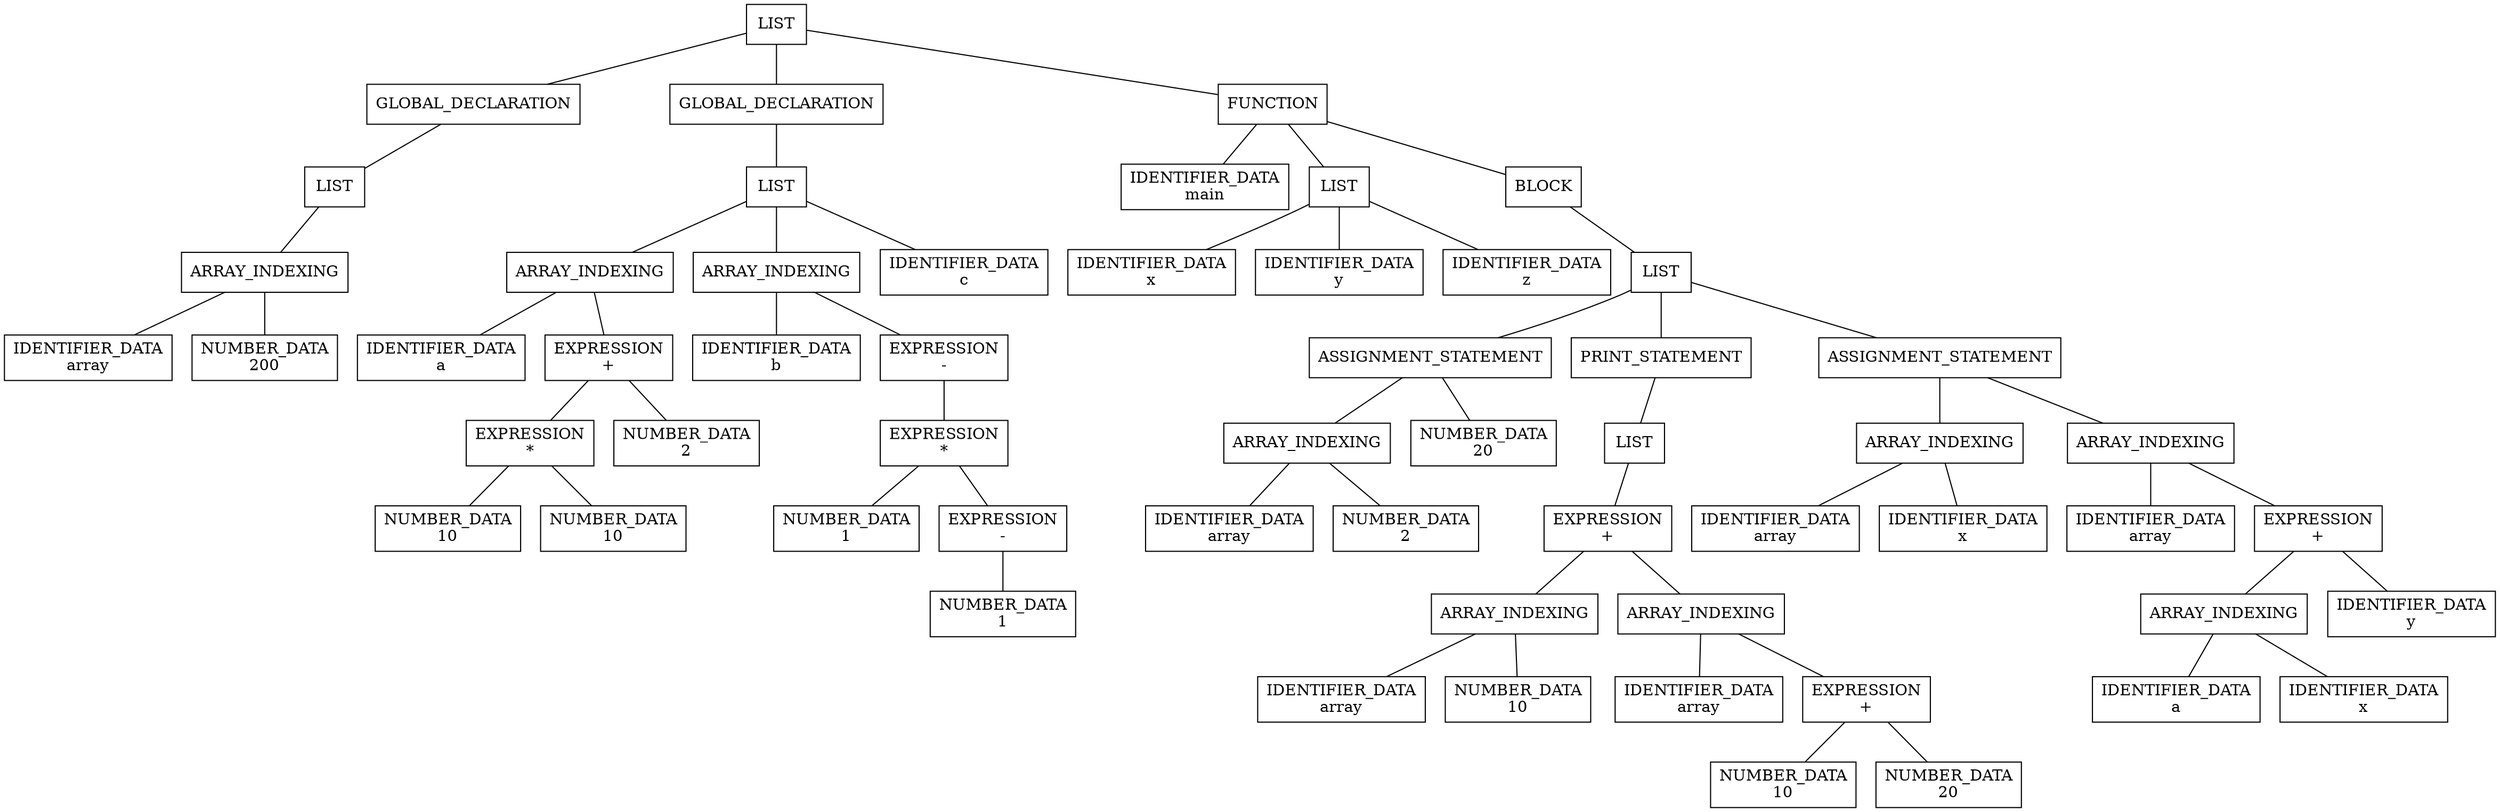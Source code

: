 graph "" {
	graph [bb="0,0,1982.2,724"];
	node [label="\N",
		shape=box
	];
	node0x5b11f35b3500	[height=0.5,
		label=LIST,
		pos="616.12,706",
		width=0.75];
	node0x5b11f35b34b0	[height=0.5,
		label=GLOBAL_DECLARATION,
		pos="372.12,634",
		width=2.3889];
	node0x5b11f35b3500 -- node0x5b11f35b34b0	[pos="589.08,697.24 551.61,686.49 482.86,666.77 432.77,652.4"];
	node0x5b11f35b3c20	[height=0.5,
		label=GLOBAL_DECLARATION,
		pos="616.12,634",
		width=2.3889];
	node0x5b11f35b3500 -- node0x5b11f35b3c20	[pos="616.12,687.7 616.12,676.85 616.12,662.92 616.12,652.1"];
	node0x5b11f35b49b0	[height=0.5,
		label=FUNCTION,
		pos="1013.1,634",
		width=1.1701];
	node0x5b11f35b3500 -- node0x5b11f35b49b0	[pos="643.41,700.19 711.38,688.2 888.65,656.95 970.53,642.51"];
	node0x5b11f35b3460	[height=0.5,
		label=LIST,
		pos="263.12,559.5",
		width=0.75];
	node0x5b11f35b34b0 -- node0x5b11f35b3460	[pos="346.02,615.63 328.89,604.24 306.56,589.39 289.4,577.98"];
	node0x5b11f35b3410	[height=0.5,
		label=ARRAY_INDEXING,
		pos="208.12,482.5",
		width=1.8785];
	node0x5b11f35b3460 -- node0x5b11f35b3410	[pos="250.37,541.1 241.48,528.99 229.68,512.9 220.81,500.8"];
	node0x5b11f35b3350	[height=0.56944,
		label="IDENTIFIER_DATA\narray",
		pos="66.125,405.5",
		width=1.8368];
	node0x5b11f35b3410 -- node0x5b11f35b3350	[pos="175.19,464.1 153.89,452.85 126.1,438.18 103.9,426.45"];
	node0x5b11f35b33c0	[height=0.56944,
		label="NUMBER_DATA\n200",
		pos="208.12,405.5",
		width=1.6181];
	node0x5b11f35b3410 -- node0x5b11f35b33c0	[pos="208.12,464.1 208.12,452.85 208.12,438.18 208.12,426.45"];
	node0x5b11f35b3840	[height=0.5,
		label=LIST,
		pos="616.12,559.5",
		width=0.75];
	node0x5b11f35b3c20 -- node0x5b11f35b3840	[pos="616.12,615.82 616.12,604.26 616.12,589.09 616.12,577.56"];
	node0x5b11f35b37f0	[height=0.5,
		label=ARRAY_INDEXING,
		pos="463.12,482.5",
		width=1.8785];
	node0x5b11f35b3840 -- node0x5b11f35b37f0	[pos="588.77,545.09 563.59,532.75 526.08,514.36 498.6,500.89"];
	node0x5b11f35b3b30	[height=0.5,
		label=ARRAY_INDEXING,
		pos="616.12,482.5",
		width=1.8785];
	node0x5b11f35b3840 -- node0x5b11f35b3b30	[pos="616.12,541.1 616.12,528.99 616.12,512.9 616.12,500.8"];
	node0x5b11f35b3ba0	[height=0.56944,
		label="IDENTIFIER_DATA\nc",
		pos="768.12,482.5",
		width=1.8368];
	node0x5b11f35b3840 -- node0x5b11f35b3ba0	[pos="643.3,545.09 666.78,533.5 701.05,516.6 727.74,503.43"];
	node0x5b11f35b3570	[height=0.56944,
		label="IDENTIFIER_DATA\na",
		pos="350.12,405.5",
		width=1.8368];
	node0x5b11f35b37f0 -- node0x5b11f35b3570	[pos="436.92,464.1 419.97,452.85 397.85,438.18 380.18,426.45"];
	node0x5b11f35b37a0	[height=0.56944,
		label="EXPRESSION\n+",
		pos="483.12,405.5",
		width=1.3576];
	node0x5b11f35b37f0 -- node0x5b11f35b37a0	[pos="467.76,464.1 470.76,452.85 474.68,438.18 477.8,426.45"];
	node0x5b11f35b36c0	[height=0.56944,
		label="EXPRESSION\n*",
		pos="420.12,328.5",
		width=1.3576];
	node0x5b11f35b37a0 -- node0x5b11f35b36c0	[pos="466.57,384.79 457.39,373.86 445.99,360.29 436.79,349.33"];
	node0x5b11f35b3730	[height=0.56944,
		label="NUMBER_DATA\n2",
		pos="545.12,328.5",
		width=1.6181];
	node0x5b11f35b37a0 -- node0x5b11f35b3730	[pos="499.41,384.79 508.46,373.86 519.67,360.29 528.73,349.33"];
	node0x5b11f35b35e0	[height=0.56944,
		label="NUMBER_DATA\n10",
		pos="353.12,251.5",
		width=1.6181];
	node0x5b11f35b36c0 -- node0x5b11f35b35e0	[pos="402.52,307.79 392.75,296.86 380.63,283.29 370.84,272.33"];
	node0x5b11f35b3650	[height=0.56944,
		label="NUMBER_DATA\n10",
		pos="488.12,251.5",
		width=1.6181];
	node0x5b11f35b36c0 -- node0x5b11f35b3650	[pos="437.99,307.79 447.91,296.86 460.21,283.29 470.14,272.33"];
	node0x5b11f35b38b0	[height=0.56944,
		label="IDENTIFIER_DATA\nb",
		pos="616.12,405.5",
		width=1.8368];
	node0x5b11f35b3b30 -- node0x5b11f35b38b0	[pos="616.12,464.1 616.12,452.85 616.12,438.18 616.12,426.45"];
	node0x5b11f35b3ae0	[height=0.56944,
		label="EXPRESSION\n-",
		pos="749.12,405.5",
		width=1.3576];
	node0x5b11f35b3b30 -- node0x5b11f35b3ae0	[pos="646.97,464.1 666.92,452.85 692.95,438.18 713.75,426.45"];
	node0x5b11f35b3a70	[height=0.56944,
		label="EXPRESSION\n*",
		pos="749.12,328.5",
		width=1.3576];
	node0x5b11f35b3ae0 -- node0x5b11f35b3a70	[pos="749.12,384.79 749.12,373.86 749.12,360.29 749.12,349.33"];
	node0x5b11f35b3920	[height=0.56944,
		label="NUMBER_DATA\n1",
		pos="690.12,251.5",
		width=1.6181];
	node0x5b11f35b3a70 -- node0x5b11f35b3920	[pos="733.62,307.79 725.02,296.86 714.35,283.29 705.73,272.33"];
	node0x5b11f35b3a00	[height=0.56944,
		label="EXPRESSION\n-",
		pos="815.12,251.5",
		width=1.3576];
	node0x5b11f35b3a70 -- node0x5b11f35b3a00	[pos="766.47,307.79 776.09,296.86 788.03,283.29 797.67,272.33"];
	node0x5b11f35b3990	[height=0.56944,
		label="NUMBER_DATA\n1",
		pos="815.12,174.5",
		width=1.6181];
	node0x5b11f35b3a00 -- node0x5b11f35b3990	[pos="815.12,230.79 815.12,219.86 815.12,206.29 815.12,195.33"];
	node0x5b11f35b3c70	[height=0.56944,
		label="IDENTIFIER_DATA\nmain",
		pos="957.12,559.5",
		width=1.8368];
	node0x5b11f35b49b0 -- node0x5b11f35b3c70	[pos="999.85,615.82 991.64,605.18 981.06,591.49 972.48,580.38"];
	node0x5b11f35b3d30	[height=0.5,
		label=LIST,
		pos="1068.1,559.5",
		width=0.75];
	node0x5b11f35b49b0 -- node0x5b11f35b3d30	[pos="1026.2,615.82 1034.9,604.26 1046.4,589.09 1055.2,577.56"];
	node0x5b11f35b4980	[height=0.5,
		label=BLOCK,
		pos="1236.1,559.5",
		width=0.85764];
	node0x5b11f35b49b0 -- node0x5b11f35b4980	[pos="1055.6,619.19 1099.2,605.02 1166,583.3 1205,570.64"];
	node0x5b11f35b3ce0	[height=0.56944,
		label="IDENTIFIER_DATA\nx",
		pos="918.12,482.5",
		width=1.8368];
	node0x5b11f35b3d30 -- node0x5b11f35b3ce0	[pos="1040.7,543.47 1037.8,541.94 1034.9,540.43 1032.1,539 1008.5,526.88 981.89,513.87 960.3,503.5"];
	node0x5b11f35b3da0	[height=0.56944,
		label="IDENTIFIER_DATA\ny",
		pos="1068.1,482.5",
		width=1.8368];
	node0x5b11f35b3d30 -- node0x5b11f35b3da0	[pos="1068.1,541.1 1068.1,529.85 1068.1,515.18 1068.1,503.45"];
	node0x5b11f35b3e10	[height=0.56944,
		label="IDENTIFIER_DATA\nz",
		pos="1218.1,482.5",
		width=1.8368];
	node0x5b11f35b3d30 -- node0x5b11f35b3e10	[pos="1095.3,544.92 1118.4,533.35 1152,516.58 1178.2,503.48"];
	node0x5b11f35b4060	[height=0.5,
		label=LIST,
		pos="1329.1,482.5",
		width=0.75];
	node0x5b11f35b4980 -- node0x5b11f35b4060	[pos="1257.7,541.1 1272.7,528.99 1292.7,512.9 1307.7,500.8"];
	node0x5b11f35b4010	[height=0.5,
		label=ASSIGNMENT_STATEMENT,
		pos="1146.1,405.5",
		width=2.6285];
	node0x5b11f35b4060 -- node0x5b11f35b4010	[pos="1301.8,466.2 1298.9,464.73 1296,463.3 1293.1,462 1262,447.77 1226.1,434.15 1197.5,423.97"];
	node0x5b11f35b44b0	[height=0.5,
		label=PRINT_STATEMENT,
		pos="1329.1,405.5",
		width=1.9514];
	node0x5b11f35b4060 -- node0x5b11f35b44b0	[pos="1329.1,464.1 1329.1,451.99 1329.1,435.9 1329.1,423.8"];
	node0x5b11f35b4900	[height=0.5,
		label=ASSIGNMENT_STATEMENT,
		pos="1526.1,405.5",
		width=2.6285];
	node0x5b11f35b4060 -- node0x5b11f35b4900	[pos="1356.5,471.07 1388.6,458.88 1442.1,438.5 1480.4,423.9"];
	node0x5b11f35b3f50	[height=0.5,
		label=ARRAY_INDEXING,
		pos="1042.1,328.5",
		width=1.8785];
	node0x5b11f35b4010 -- node0x5b11f35b3f50	[pos="1122,387.1 1105.2,374.99 1082.9,358.9 1066.1,346.8"];
	node0x5b11f35b3fc0	[height=0.56944,
		label="NUMBER_DATA\n20",
		pos="1186.1,328.5",
		width=1.6181];
	node0x5b11f35b4010 -- node0x5b11f35b3fc0	[pos="1155.4,387.1 1161.4,375.85 1169.2,361.18 1175.5,349.45"];
	node0x5b11f35b3e90	[height=0.56944,
		label="IDENTIFIER_DATA\narray",
		pos="987.12,251.5",
		width=1.8368];
	node0x5b11f35b3f50 -- node0x5b11f35b3e90	[pos="1029.4,310.1 1021.1,298.85 1010.4,284.18 1001.8,272.45"];
	node0x5b11f35b3f00	[height=0.56944,
		label="NUMBER_DATA\n2",
		pos="1129.1,251.5",
		width=1.6181];
	node0x5b11f35b3f50 -- node0x5b11f35b3f00	[pos="1062.3,310.1 1075.4,298.85 1092.4,284.18 1106,272.45"];
	node0x5b11f35b4460	[height=0.5,
		label=LIST,
		pos="1309.1,328.5",
		width=0.75];
	node0x5b11f35b44b0 -- node0x5b11f35b4460	[pos="1324.5,387.1 1321.3,374.99 1317,358.9 1313.7,346.8"];
	node0x5b11f35b4410	[height=0.56944,
		label="EXPRESSION\n+",
		pos="1274.1,251.5",
		width=1.3576];
	node0x5b11f35b4460 -- node0x5b11f35b4410	[pos="1301,310.1 1295.8,298.85 1288.9,284.18 1283.4,272.45"];
	node0x5b11f35b4190	[height=0.5,
		label=ARRAY_INDEXING,
		pos="1160.1,174.5",
		width=1.8785];
	node0x5b11f35b4410 -- node0x5b11f35b4190	[pos="1243.9,230.6 1226.1,218.88 1203.7,204.2 1186.6,192.94"];
	node0x5b11f35b43a0	[height=0.5,
		label=ARRAY_INDEXING,
		pos="1313.1,174.5",
		width=1.8785];
	node0x5b11f35b4410 -- node0x5b11f35b43a0	[pos="1284.4,230.79 1290.5,218.99 1298.2,204.12 1304.1,192.78"];
	node0x5b11f35b40d0	[height=0.56944,
		label="IDENTIFIER_DATA\narray",
		pos="1021.1,97.5",
		width=1.8368];
	node0x5b11f35b4190 -- node0x5b11f35b40d0	[pos="1127.9,156.1 1107,144.85 1079.8,130.18 1058.1,118.45"];
	node0x5b11f35b4140	[height=0.56944,
		label="NUMBER_DATA\n10",
		pos="1163.1,97.5",
		width=1.6181];
	node0x5b11f35b4190 -- node0x5b11f35b4140	[pos="1160.8,156.1 1161.3,144.85 1161.9,130.18 1162.3,118.45"];
	node0x5b11f35b4200	[height=0.56944,
		label="IDENTIFIER_DATA\narray",
		pos="1308.1,97.5",
		width=1.8368];
	node0x5b11f35b43a0 -- node0x5b11f35b4200	[pos="1312,156.1 1311.2,144.85 1310.2,130.18 1309.5,118.45"];
	node0x5b11f35b4350	[height=0.56944,
		label="EXPRESSION\n+",
		pos="1441.1,97.5",
		width=1.3576];
	node0x5b11f35b43a0 -- node0x5b11f35b4350	[pos="1342.8,156.1 1362,144.85 1387.1,130.18 1407.1,118.45"];
	node0x5b11f35b4270	[height=0.56944,
		label="NUMBER_DATA\n10",
		pos="1373.1,20.5",
		width=1.6181];
	node0x5b11f35b4350 -- node0x5b11f35b4270	[pos="1423.3,76.795 1413.3,65.858 1401,52.292 1391.1,41.334"];
	node0x5b11f35b42e0	[height=0.56944,
		label="NUMBER_DATA\n20",
		pos="1508.1,20.5",
		width=1.6181];
	node0x5b11f35b4350 -- node0x5b11f35b42e0	[pos="1458.7,76.795 1468.5,65.858 1480.6,52.292 1490.4,41.334"];
	node0x5b11f35b45e0	[height=0.5,
		label=ARRAY_INDEXING,
		pos="1526.1,328.5",
		width=1.8785];
	node0x5b11f35b4900 -- node0x5b11f35b45e0	[pos="1526.1,387.1 1526.1,374.99 1526.1,358.9 1526.1,346.8"];
	node0x5b11f35b48b0	[height=0.5,
		label=ARRAY_INDEXING,
		pos="1707.1,328.5",
		width=1.8785];
	node0x5b11f35b4900 -- node0x5b11f35b48b0	[pos="1568.1,387.1 1597.2,375.03 1635.9,359.01 1665.1,346.93"];
	node0x5b11f35b4520	[height=0.56944,
		label="IDENTIFIER_DATA\narray",
		pos="1407.1,251.5",
		width=1.8368];
	node0x5b11f35b45e0 -- node0x5b11f35b4520	[pos="1498.5,310.1 1480.7,298.85 1457.4,284.18 1438.8,272.45"];
	node0x5b11f35b4590	[height=0.56944,
		label="IDENTIFIER_DATA\nx",
		pos="1557.1,251.5",
		width=1.8368];
	node0x5b11f35b45e0 -- node0x5b11f35b4590	[pos="1533.3,310.1 1538,298.85 1544,284.18 1548.9,272.45"];
	node0x5b11f35b4650	[height=0.56944,
		label="IDENTIFIER_DATA\narray",
		pos="1707.1,251.5",
		width=1.8368];
	node0x5b11f35b48b0 -- node0x5b11f35b4650	[pos="1707.1,310.1 1707.1,298.85 1707.1,284.18 1707.1,272.45"];
	node0x5b11f35b4860	[height=0.56944,
		label="EXPRESSION\n+",
		pos="1840.1,251.5",
		width=1.3576];
	node0x5b11f35b48b0 -- node0x5b11f35b4860	[pos="1738,310.1 1757.9,298.85 1784,284.18 1804.7,272.45"];
	node0x5b11f35b4780	[height=0.5,
		label=ARRAY_INDEXING,
		pos="1764.1,174.5",
		width=1.8785];
	node0x5b11f35b4860 -- node0x5b11f35b4780	[pos="1820.2,230.79 1808.2,218.99 1793.1,204.12 1781.6,192.78"];
	node0x5b11f35b47f0	[height=0.56944,
		label="IDENTIFIER_DATA\ny",
		pos="1916.1,174.5",
		width=1.8368];
	node0x5b11f35b4860 -- node0x5b11f35b47f0	[pos="1860.1,230.79 1871.2,219.86 1884.9,206.29 1896,195.33"];
	node0x5b11f35b46c0	[height=0.56944,
		label="IDENTIFIER_DATA\na",
		pos="1689.1,97.5",
		width=1.8368];
	node0x5b11f35b4780 -- node0x5b11f35b46c0	[pos="1746.7,156.1 1735.5,144.85 1720.8,130.18 1709.1,118.45"];
	node0x5b11f35b4730	[height=0.56944,
		label="IDENTIFIER_DATA\nx",
		pos="1839.1,97.5",
		width=1.8368];
	node0x5b11f35b4780 -- node0x5b11f35b4730	[pos="1781.5,156.1 1792.8,144.85 1807.4,130.18 1819.2,118.45"];
}
